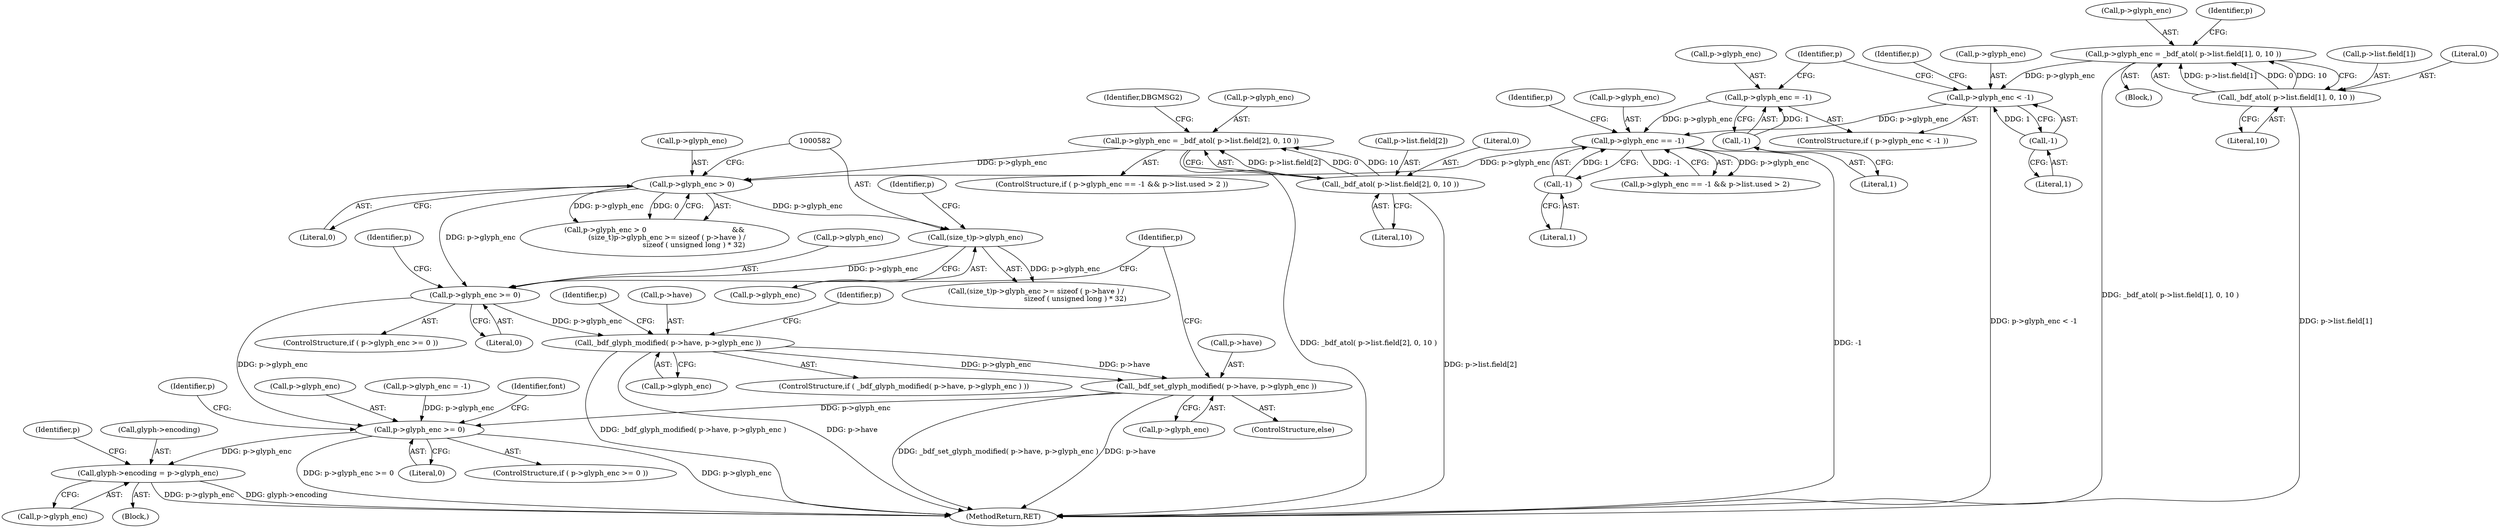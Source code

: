 digraph "0_savannah_07bdb6e289c7954e2a533039dc93c1c136099d2d@pointer" {
"1000627" [label="(Call,_bdf_set_glyph_modified( p->have, p->glyph_enc ))"];
"1000607" [label="(Call,_bdf_glyph_modified( p->have, p->glyph_enc ))"];
"1000600" [label="(Call,p->glyph_enc >= 0)"];
"1000581" [label="(Call,(size_t)p->glyph_enc)"];
"1000575" [label="(Call,p->glyph_enc > 0)"];
"1000553" [label="(Call,p->glyph_enc = _bdf_atol( p->list.field[2], 0, 10 ))"];
"1000557" [label="(Call,_bdf_atol( p->list.field[2], 0, 10 ))"];
"1000540" [label="(Call,p->glyph_enc == -1)"];
"1000532" [label="(Call,p->glyph_enc = -1)"];
"1000536" [label="(Call,-1)"];
"1000526" [label="(Call,p->glyph_enc < -1)"];
"1000511" [label="(Call,p->glyph_enc = _bdf_atol( p->list.field[1], 0, 10 ))"];
"1000515" [label="(Call,_bdf_atol( p->list.field[1], 0, 10 ))"];
"1000530" [label="(Call,-1)"];
"1000544" [label="(Call,-1)"];
"1000635" [label="(Call,p->glyph_enc >= 0)"];
"1000686" [label="(Call,glyph->encoding = p->glyph_enc)"];
"1000604" [label="(Literal,0)"];
"1000530" [label="(Call,-1)"];
"1000704" [label="(Identifier,p)"];
"1000690" [label="(Call,p->glyph_enc)"];
"1000534" [label="(Identifier,p)"];
"1000687" [label="(Call,glyph->encoding)"];
"1000512" [label="(Call,p->glyph_enc)"];
"1000526" [label="(Call,p->glyph_enc < -1)"];
"1000581" [label="(Call,(size_t)p->glyph_enc)"];
"1000631" [label="(Call,p->glyph_enc)"];
"1000516" [label="(Call,p->list.field[1])"];
"1000538" [label="(ControlStructure,if ( p->glyph_enc == -1 && p->list.used > 2 ))"];
"1000634" [label="(ControlStructure,if ( p->glyph_enc >= 0 ))"];
"1000599" [label="(ControlStructure,if ( p->glyph_enc >= 0 ))"];
"1000636" [label="(Call,p->glyph_enc)"];
"1000524" [label="(Literal,10)"];
"1000531" [label="(Literal,1)"];
"1000609" [label="(Identifier,p)"];
"1000580" [label="(Call,(size_t)p->glyph_enc >= sizeof ( p->have ) /\n                                   sizeof ( unsigned long ) * 32)"];
"1000532" [label="(Call,p->glyph_enc = -1)"];
"1000537" [label="(Literal,1)"];
"1000545" [label="(Literal,1)"];
"1000608" [label="(Call,p->have)"];
"1000695" [label="(Identifier,p)"];
"1000554" [label="(Call,p->glyph_enc)"];
"1000558" [label="(Call,p->list.field[2])"];
"1000615" [label="(Call,p->glyph_enc = -1)"];
"1000533" [label="(Call,p->glyph_enc)"];
"1000639" [label="(Literal,0)"];
"1000544" [label="(Call,-1)"];
"1000629" [label="(Identifier,p)"];
"1000527" [label="(Call,p->glyph_enc)"];
"1000511" [label="(Call,p->glyph_enc = _bdf_atol( p->list.field[1], 0, 10 ))"];
"1000611" [label="(Call,p->glyph_enc)"];
"1000637" [label="(Identifier,p)"];
"1000606" [label="(ControlStructure,if ( _bdf_glyph_modified( p->have, p->glyph_enc ) ))"];
"1000515" [label="(Call,_bdf_atol( p->list.field[1], 0, 10 ))"];
"1000589" [label="(Identifier,p)"];
"1001571" [label="(MethodReturn,RET)"];
"1000540" [label="(Call,p->glyph_enc == -1)"];
"1000576" [label="(Call,p->glyph_enc)"];
"1000583" [label="(Call,p->glyph_enc)"];
"1000566" [label="(Literal,10)"];
"1000565" [label="(Literal,0)"];
"1000541" [label="(Call,p->glyph_enc)"];
"1000574" [label="(Call,p->glyph_enc > 0                                      &&\n           (size_t)p->glyph_enc >= sizeof ( p->have ) /\n                                   sizeof ( unsigned long ) * 32)"];
"1000525" [label="(ControlStructure,if ( p->glyph_enc < -1 ))"];
"1000536" [label="(Call,-1)"];
"1000617" [label="(Identifier,p)"];
"1000539" [label="(Call,p->glyph_enc == -1 && p->list.used > 2)"];
"1000542" [label="(Identifier,p)"];
"1000569" [label="(Identifier,DBGMSG2)"];
"1000528" [label="(Identifier,p)"];
"1000627" [label="(Call,_bdf_set_glyph_modified( p->have, p->glyph_enc ))"];
"1000579" [label="(Literal,0)"];
"1000607" [label="(Call,_bdf_glyph_modified( p->have, p->glyph_enc ))"];
"1000575" [label="(Call,p->glyph_enc > 0)"];
"1000523" [label="(Literal,0)"];
"1000549" [label="(Identifier,p)"];
"1000686" [label="(Call,glyph->encoding = p->glyph_enc)"];
"1000626" [label="(ControlStructure,else)"];
"1000628" [label="(Call,p->have)"];
"1000640" [label="(Block,)"];
"1000483" [label="(Block,)"];
"1000644" [label="(Identifier,font)"];
"1000600" [label="(Call,p->glyph_enc >= 0)"];
"1000635" [label="(Call,p->glyph_enc >= 0)"];
"1000557" [label="(Call,_bdf_atol( p->list.field[2], 0, 10 ))"];
"1000601" [label="(Call,p->glyph_enc)"];
"1000553" [label="(Call,p->glyph_enc = _bdf_atol( p->list.field[2], 0, 10 ))"];
"1000627" -> "1000626"  [label="AST: "];
"1000627" -> "1000631"  [label="CFG: "];
"1000628" -> "1000627"  [label="AST: "];
"1000631" -> "1000627"  [label="AST: "];
"1000637" -> "1000627"  [label="CFG: "];
"1000627" -> "1001571"  [label="DDG: _bdf_set_glyph_modified( p->have, p->glyph_enc )"];
"1000627" -> "1001571"  [label="DDG: p->have"];
"1000607" -> "1000627"  [label="DDG: p->have"];
"1000607" -> "1000627"  [label="DDG: p->glyph_enc"];
"1000627" -> "1000635"  [label="DDG: p->glyph_enc"];
"1000607" -> "1000606"  [label="AST: "];
"1000607" -> "1000611"  [label="CFG: "];
"1000608" -> "1000607"  [label="AST: "];
"1000611" -> "1000607"  [label="AST: "];
"1000617" -> "1000607"  [label="CFG: "];
"1000629" -> "1000607"  [label="CFG: "];
"1000607" -> "1001571"  [label="DDG: _bdf_glyph_modified( p->have, p->glyph_enc )"];
"1000607" -> "1001571"  [label="DDG: p->have"];
"1000600" -> "1000607"  [label="DDG: p->glyph_enc"];
"1000600" -> "1000599"  [label="AST: "];
"1000600" -> "1000604"  [label="CFG: "];
"1000601" -> "1000600"  [label="AST: "];
"1000604" -> "1000600"  [label="AST: "];
"1000609" -> "1000600"  [label="CFG: "];
"1000637" -> "1000600"  [label="CFG: "];
"1000581" -> "1000600"  [label="DDG: p->glyph_enc"];
"1000575" -> "1000600"  [label="DDG: p->glyph_enc"];
"1000600" -> "1000635"  [label="DDG: p->glyph_enc"];
"1000581" -> "1000580"  [label="AST: "];
"1000581" -> "1000583"  [label="CFG: "];
"1000582" -> "1000581"  [label="AST: "];
"1000583" -> "1000581"  [label="AST: "];
"1000589" -> "1000581"  [label="CFG: "];
"1000581" -> "1000580"  [label="DDG: p->glyph_enc"];
"1000575" -> "1000581"  [label="DDG: p->glyph_enc"];
"1000575" -> "1000574"  [label="AST: "];
"1000575" -> "1000579"  [label="CFG: "];
"1000576" -> "1000575"  [label="AST: "];
"1000579" -> "1000575"  [label="AST: "];
"1000582" -> "1000575"  [label="CFG: "];
"1000574" -> "1000575"  [label="CFG: "];
"1000575" -> "1000574"  [label="DDG: p->glyph_enc"];
"1000575" -> "1000574"  [label="DDG: 0"];
"1000553" -> "1000575"  [label="DDG: p->glyph_enc"];
"1000540" -> "1000575"  [label="DDG: p->glyph_enc"];
"1000553" -> "1000538"  [label="AST: "];
"1000553" -> "1000557"  [label="CFG: "];
"1000554" -> "1000553"  [label="AST: "];
"1000557" -> "1000553"  [label="AST: "];
"1000569" -> "1000553"  [label="CFG: "];
"1000553" -> "1001571"  [label="DDG: _bdf_atol( p->list.field[2], 0, 10 )"];
"1000557" -> "1000553"  [label="DDG: p->list.field[2]"];
"1000557" -> "1000553"  [label="DDG: 0"];
"1000557" -> "1000553"  [label="DDG: 10"];
"1000557" -> "1000566"  [label="CFG: "];
"1000558" -> "1000557"  [label="AST: "];
"1000565" -> "1000557"  [label="AST: "];
"1000566" -> "1000557"  [label="AST: "];
"1000557" -> "1001571"  [label="DDG: p->list.field[2]"];
"1000540" -> "1000539"  [label="AST: "];
"1000540" -> "1000544"  [label="CFG: "];
"1000541" -> "1000540"  [label="AST: "];
"1000544" -> "1000540"  [label="AST: "];
"1000549" -> "1000540"  [label="CFG: "];
"1000539" -> "1000540"  [label="CFG: "];
"1000540" -> "1001571"  [label="DDG: -1"];
"1000540" -> "1000539"  [label="DDG: p->glyph_enc"];
"1000540" -> "1000539"  [label="DDG: -1"];
"1000532" -> "1000540"  [label="DDG: p->glyph_enc"];
"1000526" -> "1000540"  [label="DDG: p->glyph_enc"];
"1000544" -> "1000540"  [label="DDG: 1"];
"1000532" -> "1000525"  [label="AST: "];
"1000532" -> "1000536"  [label="CFG: "];
"1000533" -> "1000532"  [label="AST: "];
"1000536" -> "1000532"  [label="AST: "];
"1000542" -> "1000532"  [label="CFG: "];
"1000536" -> "1000532"  [label="DDG: 1"];
"1000536" -> "1000537"  [label="CFG: "];
"1000537" -> "1000536"  [label="AST: "];
"1000526" -> "1000525"  [label="AST: "];
"1000526" -> "1000530"  [label="CFG: "];
"1000527" -> "1000526"  [label="AST: "];
"1000530" -> "1000526"  [label="AST: "];
"1000534" -> "1000526"  [label="CFG: "];
"1000542" -> "1000526"  [label="CFG: "];
"1000526" -> "1001571"  [label="DDG: p->glyph_enc < -1"];
"1000511" -> "1000526"  [label="DDG: p->glyph_enc"];
"1000530" -> "1000526"  [label="DDG: 1"];
"1000511" -> "1000483"  [label="AST: "];
"1000511" -> "1000515"  [label="CFG: "];
"1000512" -> "1000511"  [label="AST: "];
"1000515" -> "1000511"  [label="AST: "];
"1000528" -> "1000511"  [label="CFG: "];
"1000511" -> "1001571"  [label="DDG: _bdf_atol( p->list.field[1], 0, 10 )"];
"1000515" -> "1000511"  [label="DDG: p->list.field[1]"];
"1000515" -> "1000511"  [label="DDG: 0"];
"1000515" -> "1000511"  [label="DDG: 10"];
"1000515" -> "1000524"  [label="CFG: "];
"1000516" -> "1000515"  [label="AST: "];
"1000523" -> "1000515"  [label="AST: "];
"1000524" -> "1000515"  [label="AST: "];
"1000515" -> "1001571"  [label="DDG: p->list.field[1]"];
"1000530" -> "1000531"  [label="CFG: "];
"1000531" -> "1000530"  [label="AST: "];
"1000544" -> "1000545"  [label="CFG: "];
"1000545" -> "1000544"  [label="AST: "];
"1000635" -> "1000634"  [label="AST: "];
"1000635" -> "1000639"  [label="CFG: "];
"1000636" -> "1000635"  [label="AST: "];
"1000639" -> "1000635"  [label="AST: "];
"1000644" -> "1000635"  [label="CFG: "];
"1000704" -> "1000635"  [label="CFG: "];
"1000635" -> "1001571"  [label="DDG: p->glyph_enc >= 0"];
"1000635" -> "1001571"  [label="DDG: p->glyph_enc"];
"1000615" -> "1000635"  [label="DDG: p->glyph_enc"];
"1000635" -> "1000686"  [label="DDG: p->glyph_enc"];
"1000686" -> "1000640"  [label="AST: "];
"1000686" -> "1000690"  [label="CFG: "];
"1000687" -> "1000686"  [label="AST: "];
"1000690" -> "1000686"  [label="AST: "];
"1000695" -> "1000686"  [label="CFG: "];
"1000686" -> "1001571"  [label="DDG: p->glyph_enc"];
"1000686" -> "1001571"  [label="DDG: glyph->encoding"];
}
